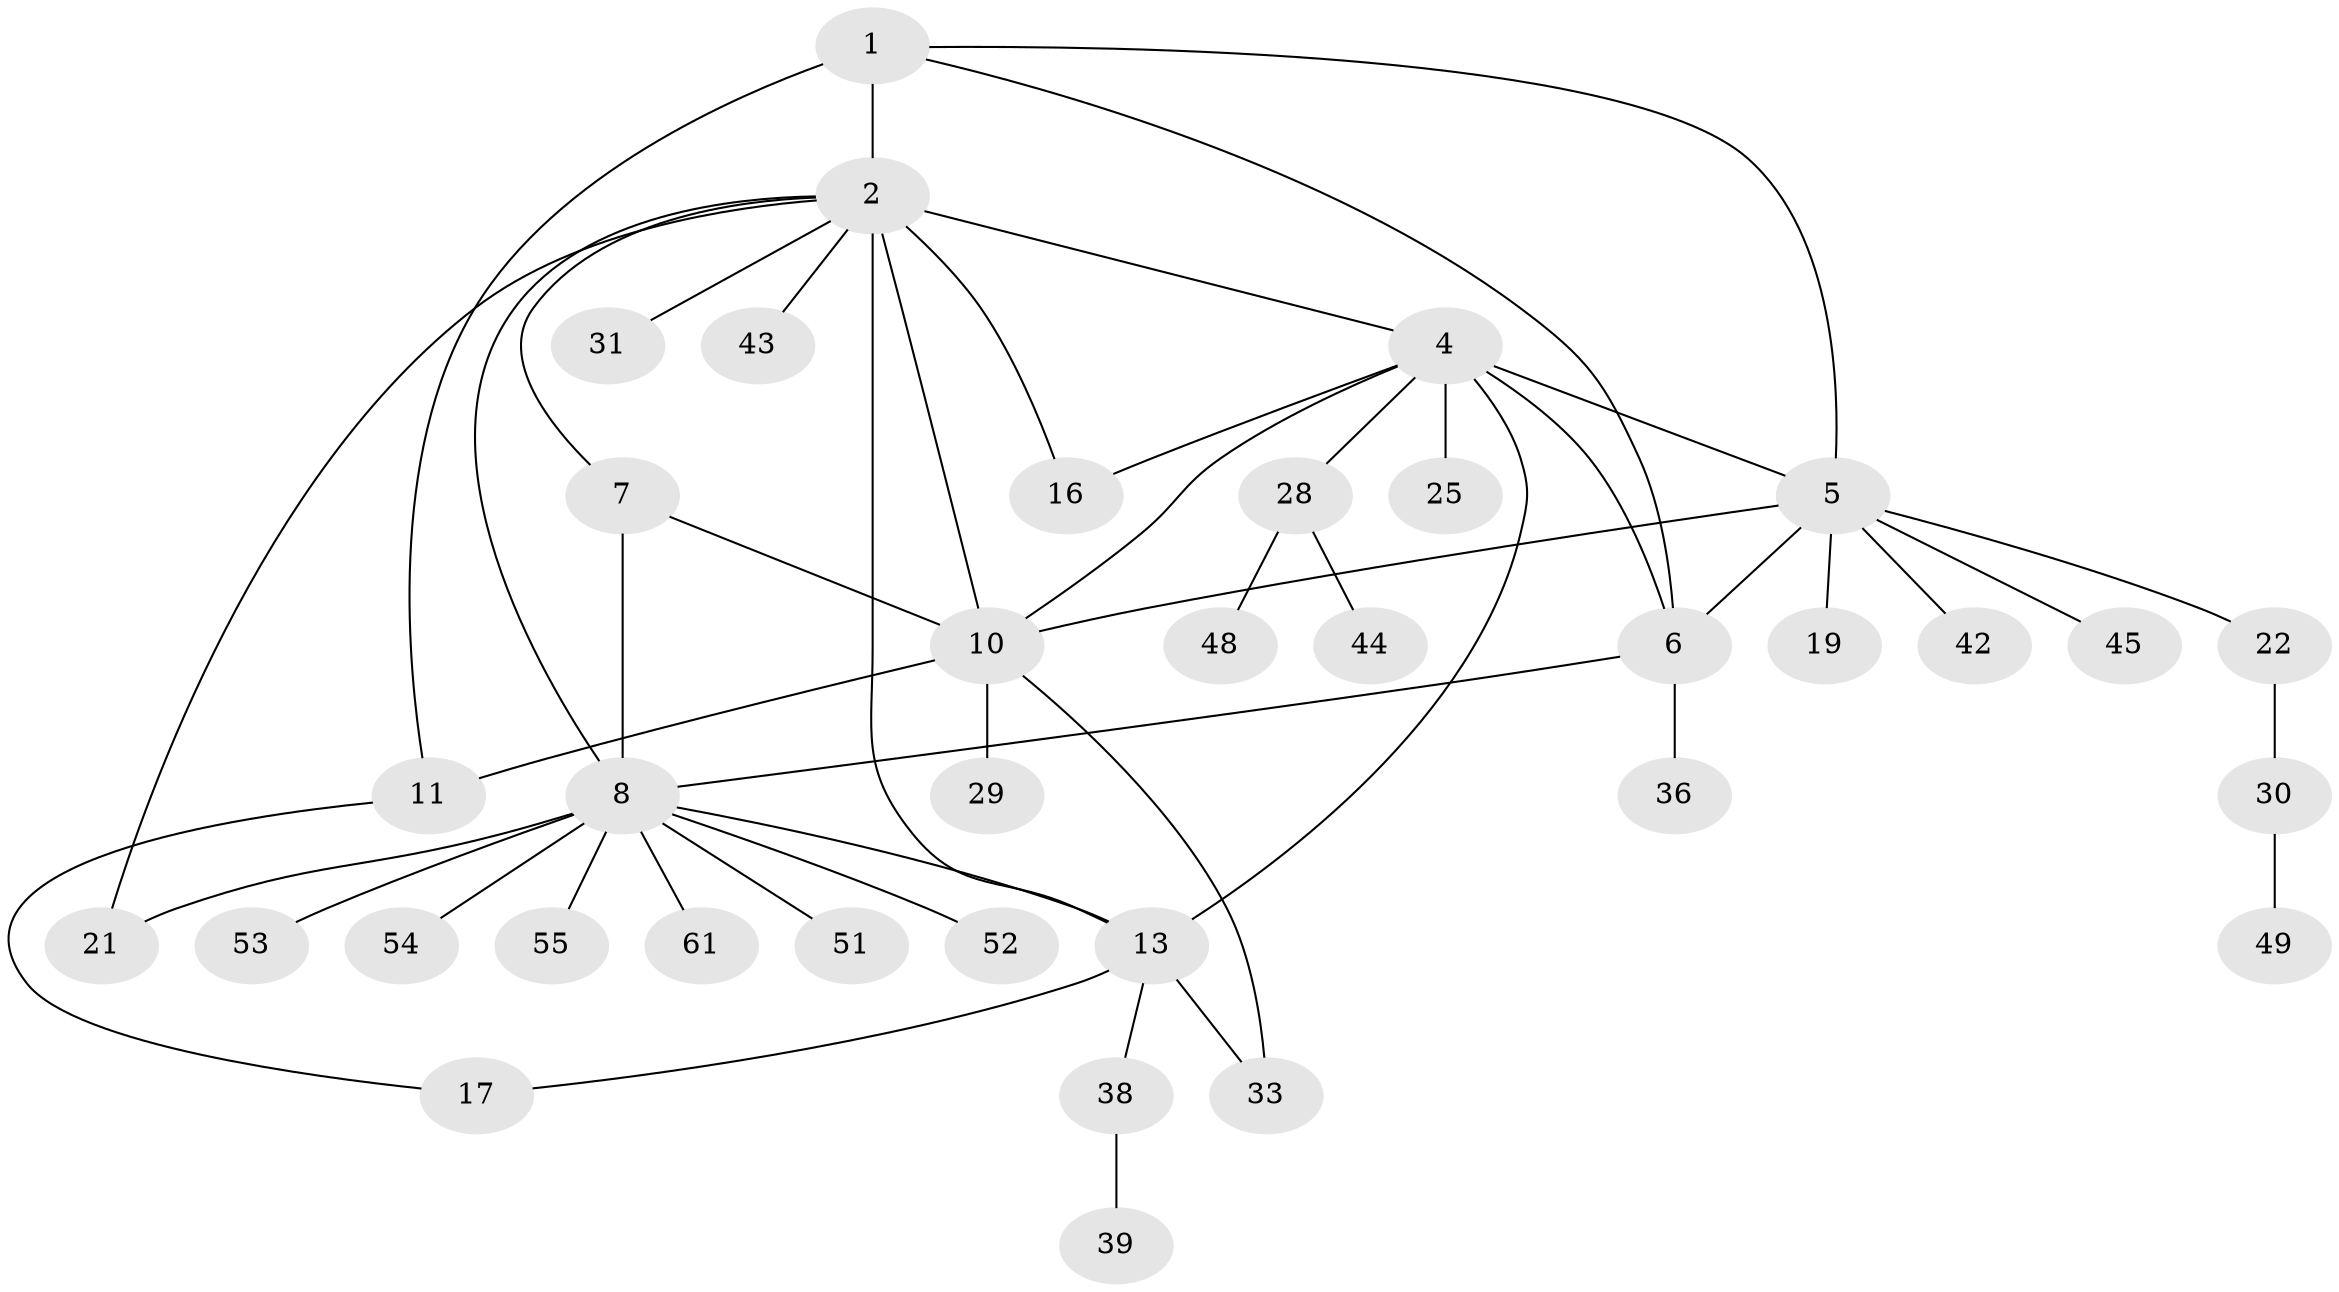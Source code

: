 // original degree distribution, {4: 0.027777777777777776, 14: 0.013888888888888888, 6: 0.041666666666666664, 3: 0.1111111111111111, 8: 0.013888888888888888, 12: 0.013888888888888888, 7: 0.027777777777777776, 5: 0.027777777777777776, 10: 0.013888888888888888, 2: 0.20833333333333334, 1: 0.5}
// Generated by graph-tools (version 1.1) at 2025/19/03/04/25 18:19:48]
// undirected, 36 vertices, 50 edges
graph export_dot {
graph [start="1"]
  node [color=gray90,style=filled];
  1 [super="+3+24+56"];
  2 [super="+37+9+41+18+66+68+64+20"];
  4 [super="+15"];
  5;
  6 [super="+57"];
  7;
  8 [super="+23"];
  10 [super="+12+26"];
  11 [super="+70+34"];
  13 [super="+14"];
  16;
  17 [super="+27"];
  19;
  21 [super="+63"];
  22;
  25;
  28;
  29 [super="+62"];
  30;
  31;
  33;
  36;
  38;
  39;
  42;
  43;
  44 [super="+58"];
  45;
  48;
  49;
  51;
  52;
  53;
  54;
  55;
  61;
  1 -- 2 [weight=3];
  1 -- 5;
  1 -- 6;
  1 -- 11;
  2 -- 10;
  2 -- 13 [weight=3];
  2 -- 31;
  2 -- 16;
  2 -- 7;
  2 -- 8;
  2 -- 43;
  2 -- 21;
  2 -- 4;
  4 -- 5;
  4 -- 6;
  4 -- 10;
  4 -- 13 [weight=2];
  4 -- 16;
  4 -- 25;
  4 -- 28;
  5 -- 6;
  5 -- 10;
  5 -- 19;
  5 -- 22;
  5 -- 42;
  5 -- 45;
  6 -- 8;
  6 -- 36;
  7 -- 8;
  7 -- 10;
  8 -- 21;
  8 -- 51;
  8 -- 52;
  8 -- 53;
  8 -- 54;
  8 -- 55;
  8 -- 61;
  8 -- 13;
  10 -- 11 [weight=2];
  10 -- 29;
  10 -- 33;
  11 -- 17;
  13 -- 33;
  13 -- 17;
  13 -- 38;
  22 -- 30;
  28 -- 44;
  28 -- 48;
  30 -- 49;
  38 -- 39;
}
